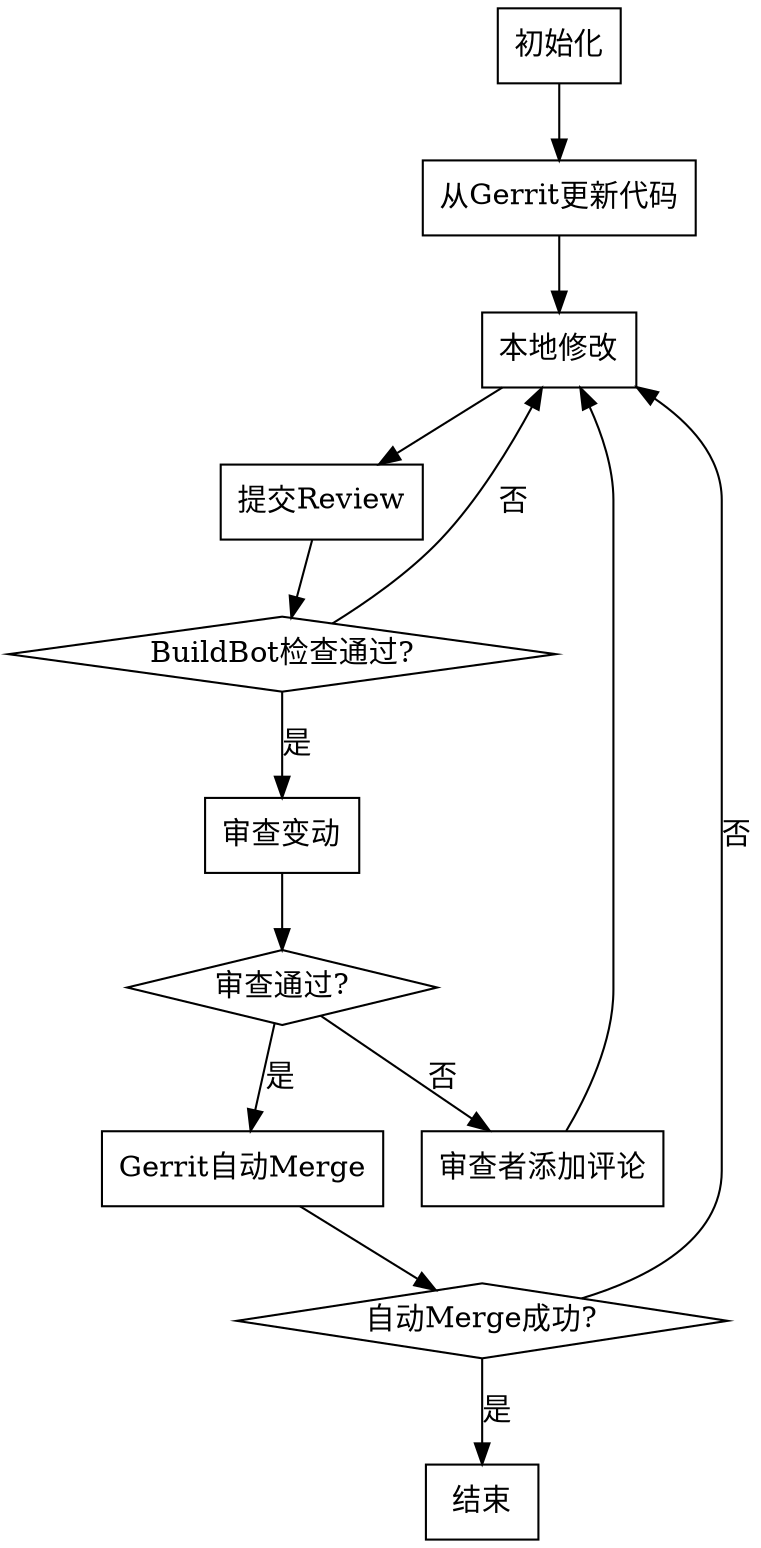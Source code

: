 digraph flowchart {
    node [ shape="box"];

    初始化 -> 从Gerrit更新代码;
    从Gerrit更新代码 -> 本地修改;
    本地修改 -> 提交Review;
    "BuildBot检查通过?" [shape="diamond"];
    提交Review -> "BuildBot检查通过?";
    "BuildBot检查通过?" -> 审查变动 [label="是"];
    "BuildBot检查通过?" -> 本地修改 [label="否"];
    "审查通过?" [shape="diamond"];
    审查变动 -> "审查通过?";
    "审查通过?" -> Gerrit自动Merge [label="是"];
    "审查通过?" -> 审查者添加评论 [label="否"];
    审查者添加评论 -> 本地修改;
    "自动Merge成功?" [shape="diamond"];
    Gerrit自动Merge -> "自动Merge成功?";
    "自动Merge成功?" -> 结束 [label="是"];
    "自动Merge成功?" -> 本地修改 [label="否"];
}
